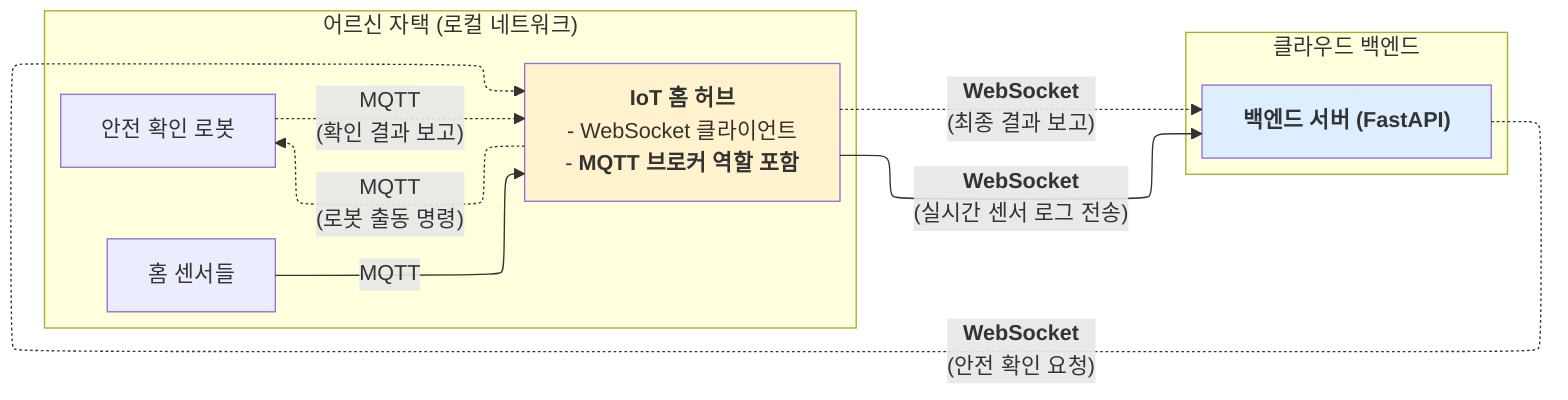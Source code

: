 ---
config:
  layout: elk
---
flowchart LR
 subgraph subGraph0["클라우드 백엔드"]
        A["<b>백엔드 서버 (FastAPI)</b>"]
  end
 subgraph subGraph1["어르신 자택 (로컬 네트워크)"]
        B["<b>IoT 홈 허브</b><br>- WebSocket 클라이언트<br>- <b>MQTT 브로커 역할 포함</b>"]
        D["홈 센서들"]
        E["안전 확인 로봇"]
  end
    D -- MQTT --> B
    B -- <b>WebSocket</b><br>(실시간 센서 로그 전송) --> A
    A -. <b>WebSocket</b><br>(안전 확인 요청) .-> B
    B -. MQTT<br>(로봇 출동 명령) .-> E
    E -. MQTT<br>(확인 결과 보고) .-> B
    B -. <b>WebSocket</b><br>(최종 결과 보고) .-> A
    style A fill:#ddeeff
    style B fill:#fff2cc